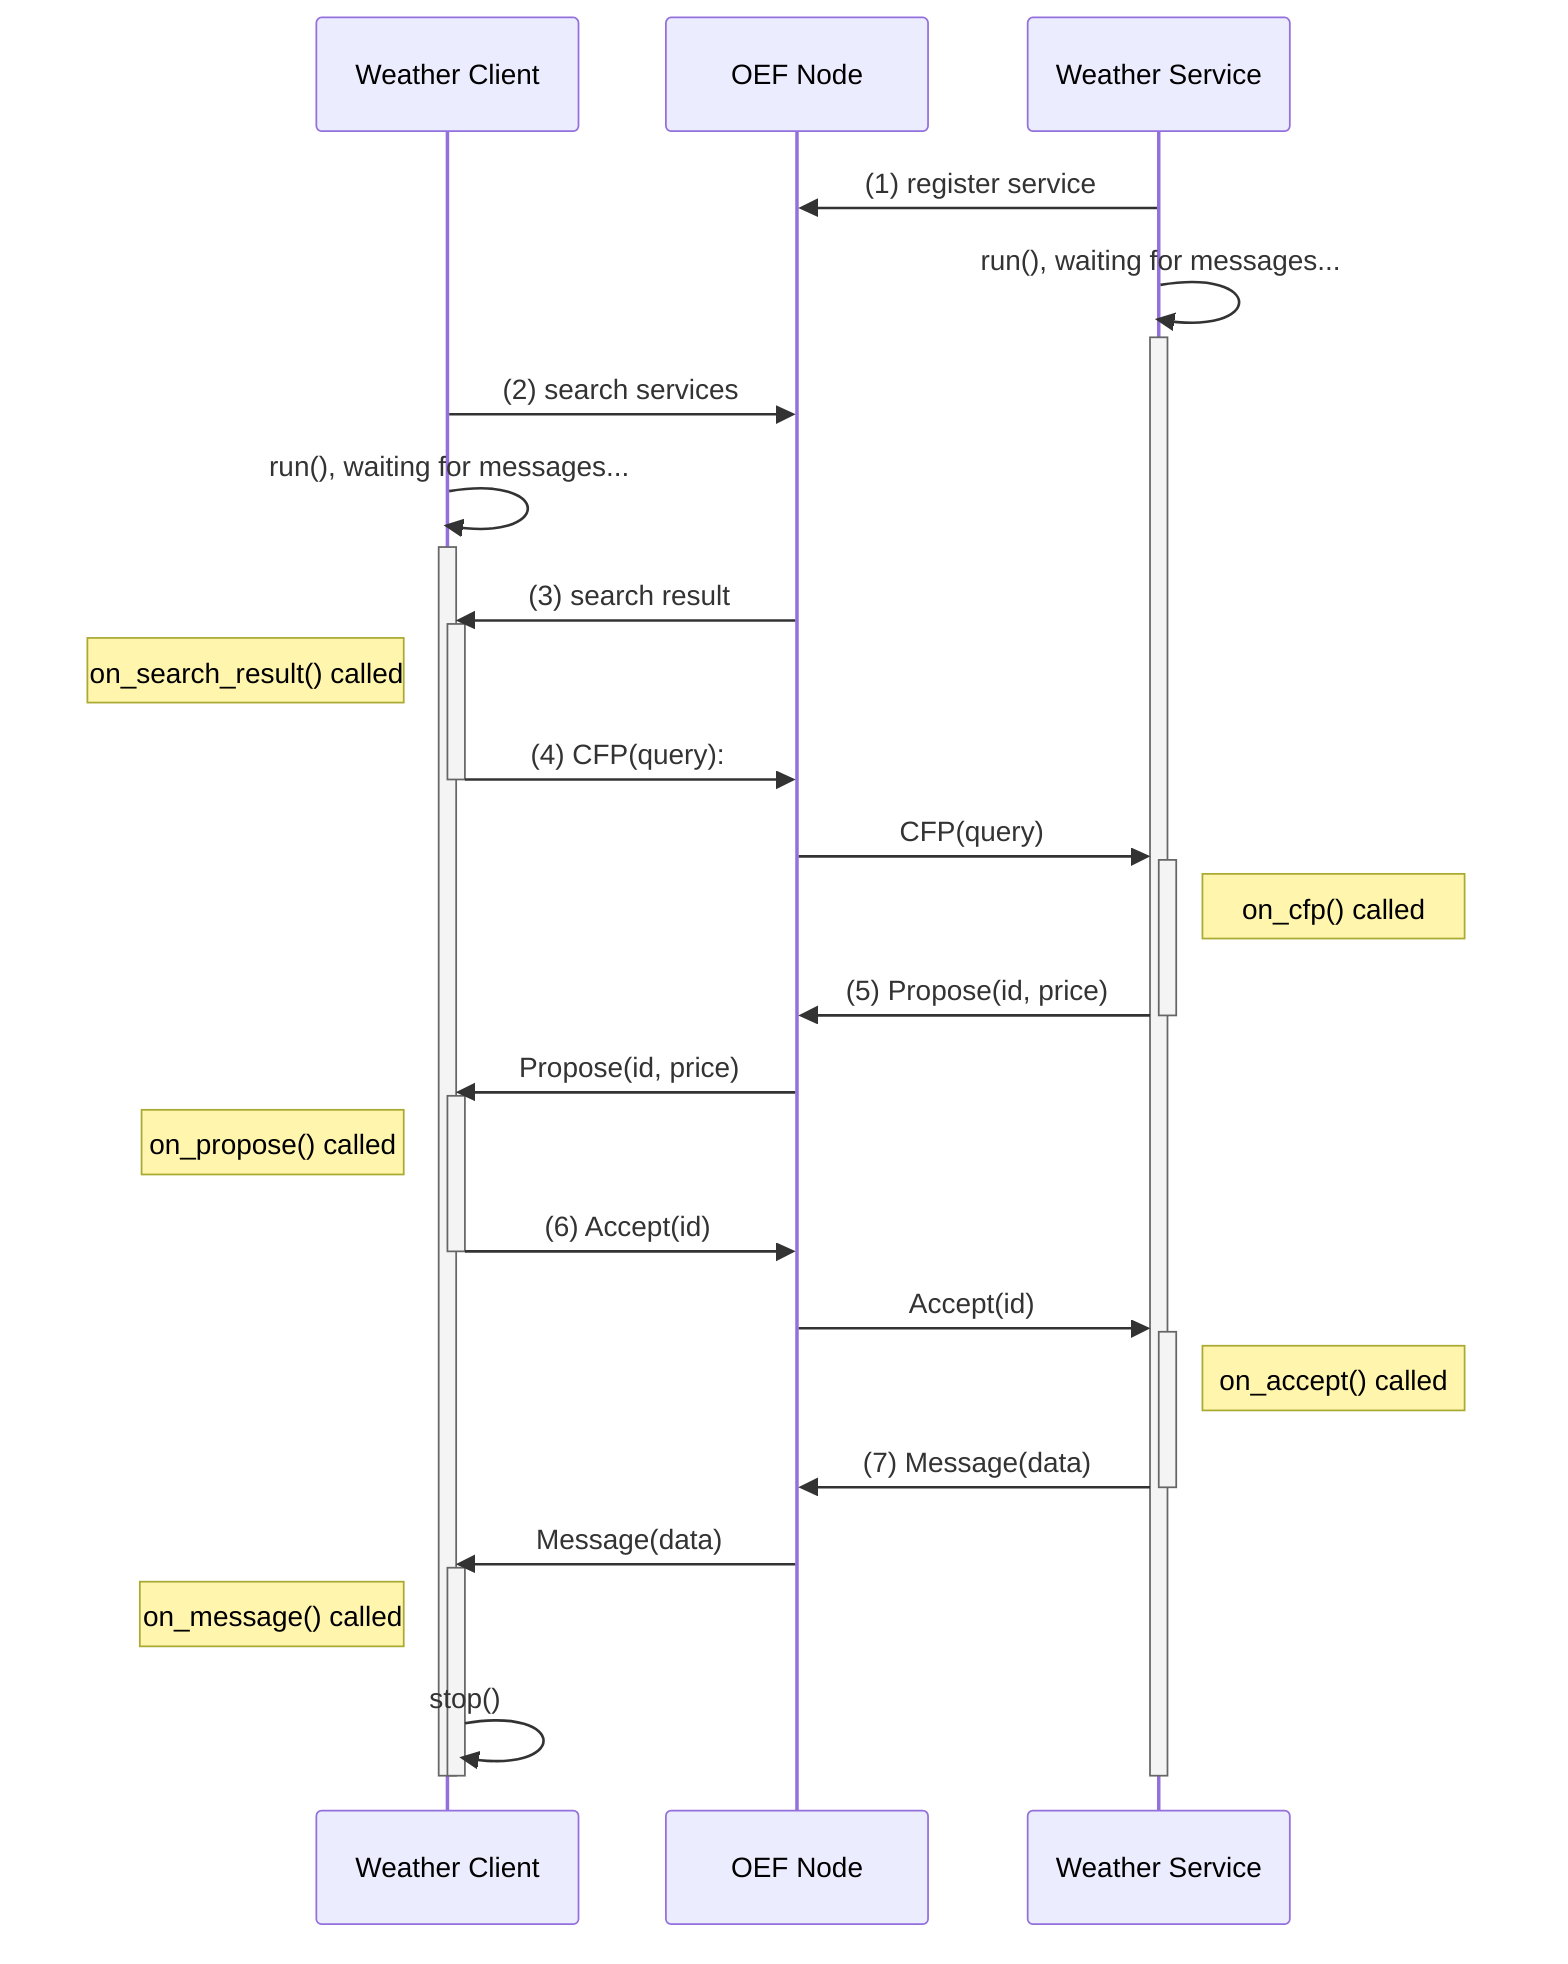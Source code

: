 sequenceDiagram
        participant Weather Client
        participant OEF Node
        participant Weather Service
        Weather Service->>OEF Node: (1) register service;
        Weather Service->>Weather Service: run(), waiting for messages...
        activate Weather Service
        Weather Client->>OEF Node: (2) search services;
        Weather Client->>Weather Client: run(), waiting for messages...
        activate Weather Client
        OEF Node->>Weather Client: (3) search result;
        activate Weather Client
        note left of Weather Client: on_search_result() called
        Weather Client->>OEF Node: (4) CFP(query):
        deactivate Weather Client
        OEF Node->>Weather Service: CFP(query);
        activate Weather Service
        note right of Weather Service:on_cfp() called;
        Weather Service ->>OEF Node: (5) Propose(id, price)
        deactivate Weather Service
        OEF Node ->>Weather Client: Propose(id, price)
        activate Weather Client
        note left of Weather Client: on_propose() called;
        Weather Client->>OEF Node: (6) Accept(id)
        deactivate Weather Client
        OEF Node->>Weather Service: Accept(id)
        activate Weather Service
        note right of Weather Service:on_accept() called;
        Weather Service ->>OEF Node: (7) Message(data)
        deactivate Weather Service
        OEF Node ->>Weather Client: Message(data)
        activate Weather Client
        note left of Weather Client: on_message() called;
        Weather Client->>Weather Client: stop()
        deactivate Weather Client
        deactivate Weather Service
        deactivate Weather Client